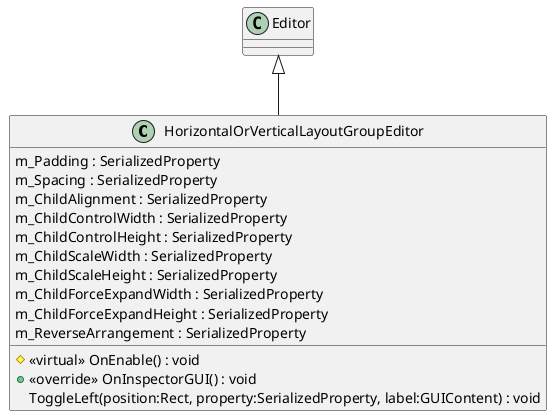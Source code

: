 @startuml
class HorizontalOrVerticalLayoutGroupEditor {
    m_Padding : SerializedProperty
    m_Spacing : SerializedProperty
    m_ChildAlignment : SerializedProperty
    m_ChildControlWidth : SerializedProperty
    m_ChildControlHeight : SerializedProperty
    m_ChildScaleWidth : SerializedProperty
    m_ChildScaleHeight : SerializedProperty
    m_ChildForceExpandWidth : SerializedProperty
    m_ChildForceExpandHeight : SerializedProperty
    m_ReverseArrangement : SerializedProperty
    # <<virtual>> OnEnable() : void
    + <<override>> OnInspectorGUI() : void
    ToggleLeft(position:Rect, property:SerializedProperty, label:GUIContent) : void
}
Editor <|-- HorizontalOrVerticalLayoutGroupEditor
@enduml
